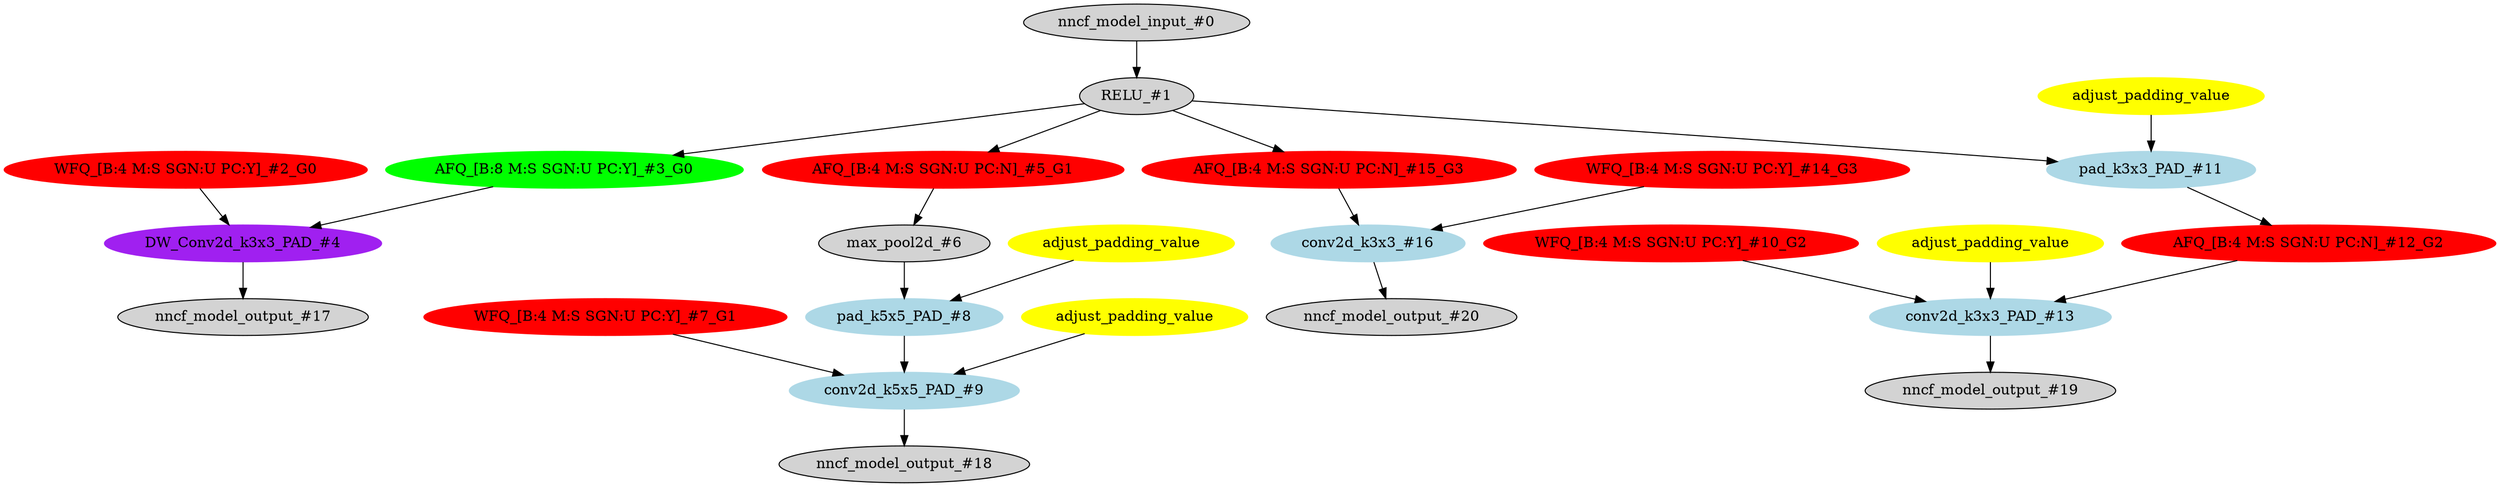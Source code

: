 strict digraph  {
"0 /nncf_model_input_0" [id=0, label="nncf_model_input_#0", style=filled, type=nncf_model_input];
"1 MultiBranchesModel/ReLU/RELU_0" [id=1, label="RELU_#1", style=filled, type=RELU];
"2 MultiBranchesModel/NNCFConv2d[conv_a]/ModuleDict[pre_ops]/UpdateWeight[0]/SymmetricQuantizer[op]/symmetric_quantize_0" [color=red, id=2, label="WFQ_[B:4 M:S SGN:U PC:Y]_#2_G0", style=filled, type=symmetric_quantize];
"3 MultiBranchesModel/NNCFConv2d[conv_a]/SymmetricQuantizer/symmetric_quantize_0" [color=green, id=3, label="AFQ_[B:8 M:S SGN:U PC:Y]_#3_G0", style=filled, type=symmetric_quantize];
"4 MultiBranchesModel/NNCFConv2d[conv_a]/conv2d_0" [color=purple, id=4, label="DW_Conv2d_k3x3_PAD_#4", style=filled, type=conv2d];
"5 MultiBranchesModel/MaxPool2d[max_pool_b]/SymmetricQuantizer/symmetric_quantize_0" [color=red, id=5, label="AFQ_[B:4 M:S SGN:U PC:N]_#5_G1", style=filled, type=symmetric_quantize];
"6 MultiBranchesModel/MaxPool2d[max_pool_b]/max_pool2d_0" [id=6, label="max_pool2d_#6", style=filled, type=max_pool2d];
"7 MultiBranchesModel/NNCFConv2d[conv_b]/ModuleDict[pre_ops]/UpdateWeight[1]/SymmetricQuantizer[op]/symmetric_quantize_0" [color=red, id=7, label="WFQ_[B:4 M:S SGN:U PC:Y]_#7_G1", style=filled, type=symmetric_quantize];
"8 MultiBranchesModel/NNCFConv2d[conv_b]/pad_0" [color=lightblue, id=8, label="pad_k5x5_PAD_#8", style=filled, type=pad];
"9 MultiBranchesModel/NNCFConv2d[conv_b]/conv2d_0" [color=lightblue, id=9, label="conv2d_k5x5_PAD_#9", style=filled, type=conv2d];
"10 MultiBranchesModel/NNCFConv2d[conv_c]/ModuleDict[pre_ops]/UpdateWeight[1]/SymmetricQuantizer[op]/symmetric_quantize_0" [color=red, id=10, label="WFQ_[B:4 M:S SGN:U PC:Y]_#10_G2", style=filled, type=symmetric_quantize];
"11 MultiBranchesModel/NNCFConv2d[conv_c]/pad_0" [color=lightblue, id=11, label="pad_k3x3_PAD_#11", style=filled, type=pad];
"12 MultiBranchesModel/NNCFConv2d[conv_c]/SymmetricQuantizer/symmetric_quantize_0" [color=red, id=12, label="AFQ_[B:4 M:S SGN:U PC:N]_#12_G2", style=filled, type=symmetric_quantize];
"13 MultiBranchesModel/NNCFConv2d[conv_c]/conv2d_0" [color=lightblue, id=13, label="conv2d_k3x3_PAD_#13", style=filled, type=conv2d];
"14 MultiBranchesModel/NNCFConv2d[conv_d]/ModuleDict[pre_ops]/UpdateWeight[0]/SymmetricQuantizer[op]/symmetric_quantize_0" [color=red, id=14, label="WFQ_[B:4 M:S SGN:U PC:Y]_#14_G3", style=filled, type=symmetric_quantize];
"15 MultiBranchesModel/NNCFConv2d[conv_d]/SymmetricQuantizer/symmetric_quantize_0" [color=red, id=15, label="AFQ_[B:4 M:S SGN:U PC:N]_#15_G3", style=filled, type=symmetric_quantize];
"16 MultiBranchesModel/NNCFConv2d[conv_d]/conv2d_0" [color=lightblue, id=16, label="conv2d_k3x3_#16", style=filled, type=conv2d];
"17 /nncf_model_output_0" [id=17, label="nncf_model_output_#17", style=filled, type=nncf_model_output];
"18 /nncf_model_output_1" [id=18, label="nncf_model_output_#18", style=filled, type=nncf_model_output];
"19 /nncf_model_output_2" [id=19, label="nncf_model_output_#19", style=filled, type=nncf_model_output];
"20 /nncf_model_output_3" [id=20, label="nncf_model_output_#20", style=filled, type=nncf_model_output];
"8 MultiBranchesModel/NNCFConv2d[conv_b]/pad_0_apad" [color=yellow, label=adjust_padding_value, style=filled, type=""];
"9 MultiBranchesModel/NNCFConv2d[conv_b]/conv2d_0_apad" [color=yellow, label=adjust_padding_value, style=filled, type=""];
"11 MultiBranchesModel/NNCFConv2d[conv_c]/pad_0_apad" [color=yellow, label=adjust_padding_value, style=filled, type=""];
"13 MultiBranchesModel/NNCFConv2d[conv_c]/conv2d_0_apad" [color=yellow, label=adjust_padding_value, style=filled, type=""];
"0 /nncf_model_input_0" -> "1 MultiBranchesModel/ReLU/RELU_0";
"1 MultiBranchesModel/ReLU/RELU_0" -> "3 MultiBranchesModel/NNCFConv2d[conv_a]/SymmetricQuantizer/symmetric_quantize_0";
"1 MultiBranchesModel/ReLU/RELU_0" -> "5 MultiBranchesModel/MaxPool2d[max_pool_b]/SymmetricQuantizer/symmetric_quantize_0";
"1 MultiBranchesModel/ReLU/RELU_0" -> "11 MultiBranchesModel/NNCFConv2d[conv_c]/pad_0";
"1 MultiBranchesModel/ReLU/RELU_0" -> "15 MultiBranchesModel/NNCFConv2d[conv_d]/SymmetricQuantizer/symmetric_quantize_0";
"2 MultiBranchesModel/NNCFConv2d[conv_a]/ModuleDict[pre_ops]/UpdateWeight[0]/SymmetricQuantizer[op]/symmetric_quantize_0" -> "4 MultiBranchesModel/NNCFConv2d[conv_a]/conv2d_0";
"3 MultiBranchesModel/NNCFConv2d[conv_a]/SymmetricQuantizer/symmetric_quantize_0" -> "4 MultiBranchesModel/NNCFConv2d[conv_a]/conv2d_0";
"4 MultiBranchesModel/NNCFConv2d[conv_a]/conv2d_0" -> "17 /nncf_model_output_0";
"5 MultiBranchesModel/MaxPool2d[max_pool_b]/SymmetricQuantizer/symmetric_quantize_0" -> "6 MultiBranchesModel/MaxPool2d[max_pool_b]/max_pool2d_0";
"6 MultiBranchesModel/MaxPool2d[max_pool_b]/max_pool2d_0" -> "8 MultiBranchesModel/NNCFConv2d[conv_b]/pad_0";
"7 MultiBranchesModel/NNCFConv2d[conv_b]/ModuleDict[pre_ops]/UpdateWeight[1]/SymmetricQuantizer[op]/symmetric_quantize_0" -> "9 MultiBranchesModel/NNCFConv2d[conv_b]/conv2d_0";
"8 MultiBranchesModel/NNCFConv2d[conv_b]/pad_0" -> "9 MultiBranchesModel/NNCFConv2d[conv_b]/conv2d_0";
"9 MultiBranchesModel/NNCFConv2d[conv_b]/conv2d_0" -> "18 /nncf_model_output_1";
"10 MultiBranchesModel/NNCFConv2d[conv_c]/ModuleDict[pre_ops]/UpdateWeight[1]/SymmetricQuantizer[op]/symmetric_quantize_0" -> "13 MultiBranchesModel/NNCFConv2d[conv_c]/conv2d_0";
"11 MultiBranchesModel/NNCFConv2d[conv_c]/pad_0" -> "12 MultiBranchesModel/NNCFConv2d[conv_c]/SymmetricQuantizer/symmetric_quantize_0";
"12 MultiBranchesModel/NNCFConv2d[conv_c]/SymmetricQuantizer/symmetric_quantize_0" -> "13 MultiBranchesModel/NNCFConv2d[conv_c]/conv2d_0";
"13 MultiBranchesModel/NNCFConv2d[conv_c]/conv2d_0" -> "19 /nncf_model_output_2";
"14 MultiBranchesModel/NNCFConv2d[conv_d]/ModuleDict[pre_ops]/UpdateWeight[0]/SymmetricQuantizer[op]/symmetric_quantize_0" -> "16 MultiBranchesModel/NNCFConv2d[conv_d]/conv2d_0";
"15 MultiBranchesModel/NNCFConv2d[conv_d]/SymmetricQuantizer/symmetric_quantize_0" -> "16 MultiBranchesModel/NNCFConv2d[conv_d]/conv2d_0";
"16 MultiBranchesModel/NNCFConv2d[conv_d]/conv2d_0" -> "20 /nncf_model_output_3";
"8 MultiBranchesModel/NNCFConv2d[conv_b]/pad_0_apad" -> "8 MultiBranchesModel/NNCFConv2d[conv_b]/pad_0";
"9 MultiBranchesModel/NNCFConv2d[conv_b]/conv2d_0_apad" -> "9 MultiBranchesModel/NNCFConv2d[conv_b]/conv2d_0";
"11 MultiBranchesModel/NNCFConv2d[conv_c]/pad_0_apad" -> "11 MultiBranchesModel/NNCFConv2d[conv_c]/pad_0";
"13 MultiBranchesModel/NNCFConv2d[conv_c]/conv2d_0_apad" -> "13 MultiBranchesModel/NNCFConv2d[conv_c]/conv2d_0";
}
